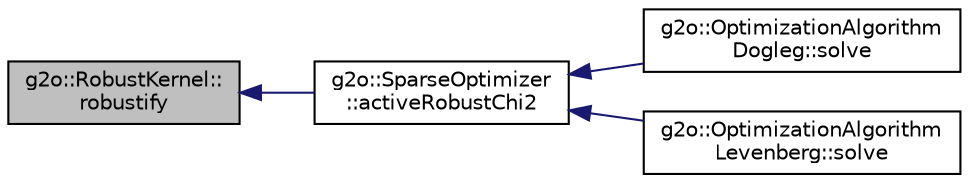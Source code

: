 digraph "g2o::RobustKernel::robustify"
{
  edge [fontname="Helvetica",fontsize="10",labelfontname="Helvetica",labelfontsize="10"];
  node [fontname="Helvetica",fontsize="10",shape=record];
  rankdir="LR";
  Node1 [label="g2o::RobustKernel::\lrobustify",height=0.2,width=0.4,color="black", fillcolor="grey75", style="filled", fontcolor="black"];
  Node1 -> Node2 [dir="back",color="midnightblue",fontsize="10",style="solid"];
  Node2 [label="g2o::SparseOptimizer\l::activeRobustChi2",height=0.2,width=0.4,color="black", fillcolor="white", style="filled",URL="$classg2o_1_1_sparse_optimizer.html#a9a8950d87cbbfe991b5f6381db19593c"];
  Node2 -> Node3 [dir="back",color="midnightblue",fontsize="10",style="solid"];
  Node3 [label="g2o::OptimizationAlgorithm\lDogleg::solve",height=0.2,width=0.4,color="black", fillcolor="white", style="filled",URL="$classg2o_1_1_optimization_algorithm_dogleg.html#ace62fd809c18655bd7ff104285748610"];
  Node2 -> Node4 [dir="back",color="midnightblue",fontsize="10",style="solid"];
  Node4 [label="g2o::OptimizationAlgorithm\lLevenberg::solve",height=0.2,width=0.4,color="black", fillcolor="white", style="filled",URL="$classg2o_1_1_optimization_algorithm_levenberg.html#a7140fa989b54eac4e09ba17829dcada0"];
}
